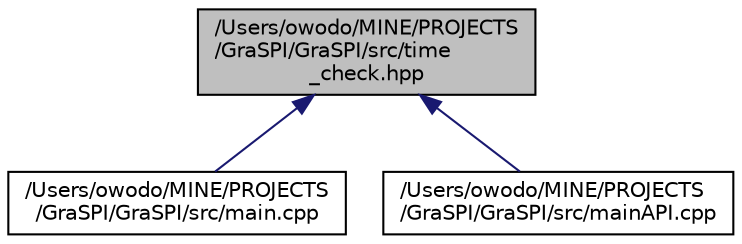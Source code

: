 digraph "/Users/owodo/MINE/PROJECTS/GraSPI/GraSPI/src/time_check.hpp"
{
 // LATEX_PDF_SIZE
  edge [fontname="Helvetica",fontsize="10",labelfontname="Helvetica",labelfontsize="10"];
  node [fontname="Helvetica",fontsize="10",shape=record];
  Node1 [label="/Users/owodo/MINE/PROJECTS\l/GraSPI/GraSPI/src/time\l_check.hpp",height=0.2,width=0.4,color="black", fillcolor="grey75", style="filled", fontcolor="black",tooltip=" "];
  Node1 -> Node2 [dir="back",color="midnightblue",fontsize="10",style="solid",fontname="Helvetica"];
  Node2 [label="/Users/owodo/MINE/PROJECTS\l/GraSPI/GraSPI/src/main.cpp",height=0.2,width=0.4,color="black", fillcolor="white", style="filled",URL="$main_8cpp.html",tooltip=" "];
  Node1 -> Node3 [dir="back",color="midnightblue",fontsize="10",style="solid",fontname="Helvetica"];
  Node3 [label="/Users/owodo/MINE/PROJECTS\l/GraSPI/GraSPI/src/mainAPI.cpp",height=0.2,width=0.4,color="black", fillcolor="white", style="filled",URL="$main_a_p_i_8cpp.html",tooltip=" "];
}
